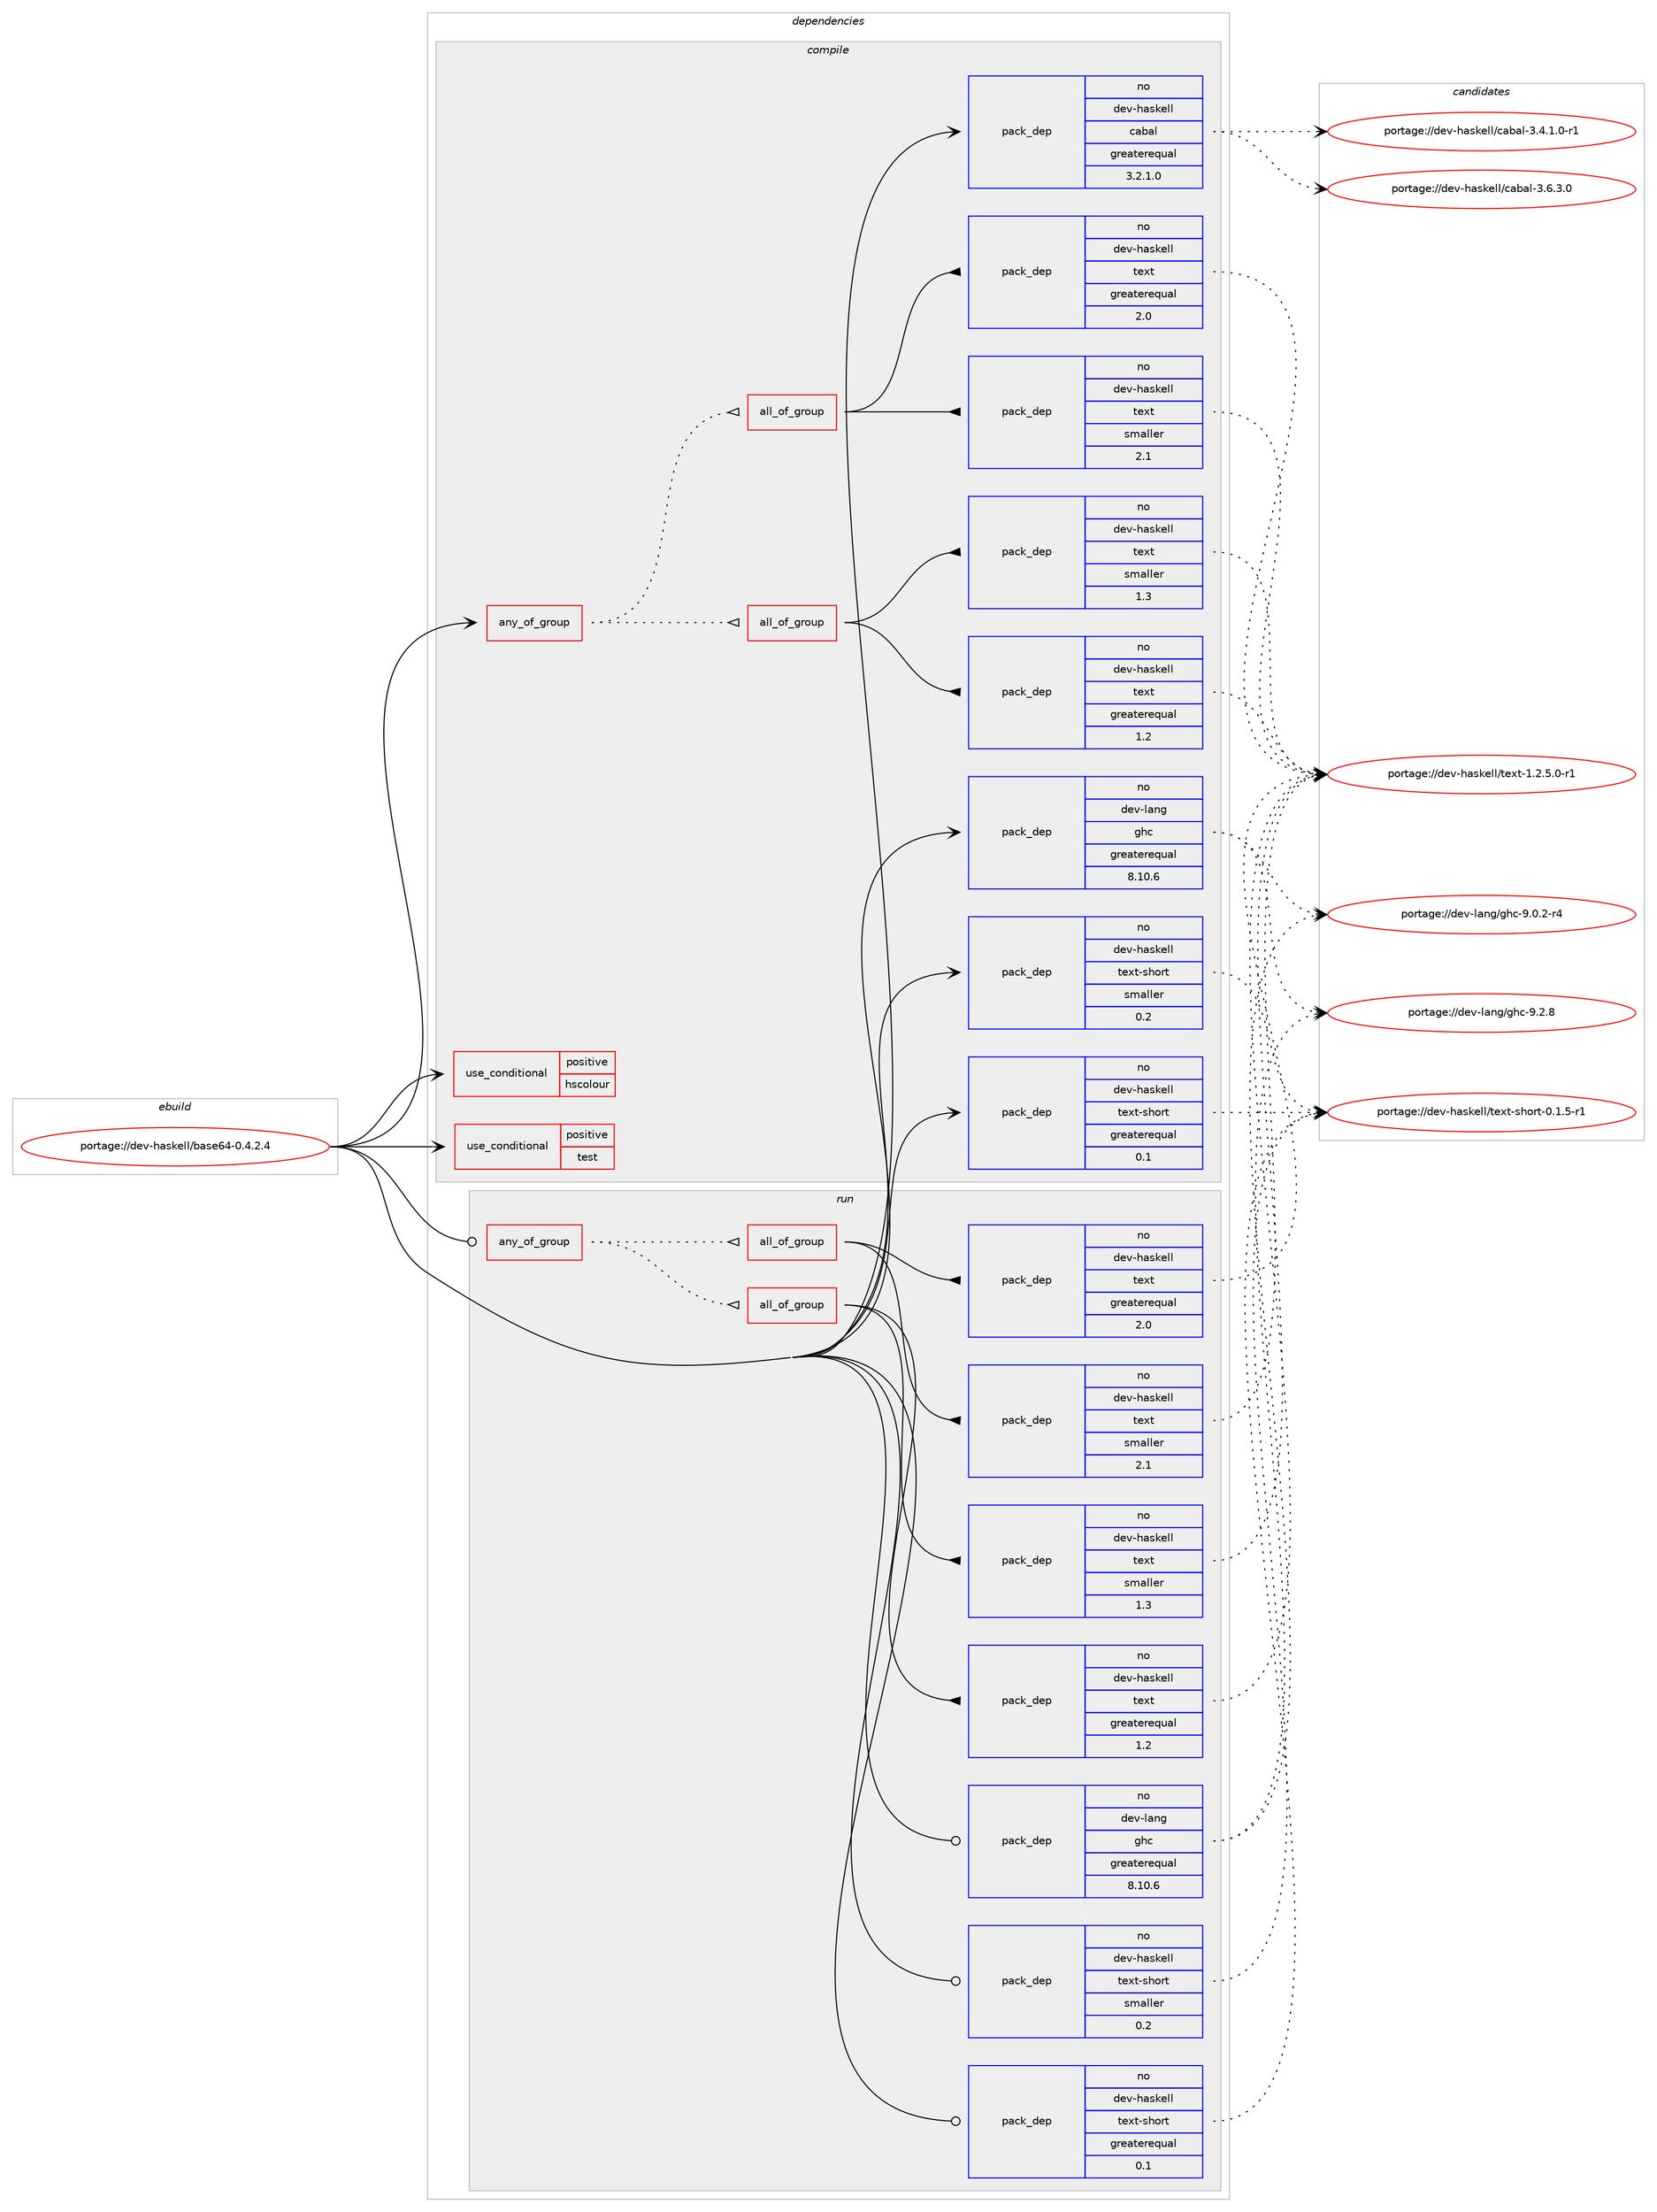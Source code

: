 digraph prolog {

# *************
# Graph options
# *************

newrank=true;
concentrate=true;
compound=true;
graph [rankdir=LR,fontname=Helvetica,fontsize=10,ranksep=1.5];#, ranksep=2.5, nodesep=0.2];
edge  [arrowhead=vee];
node  [fontname=Helvetica,fontsize=10];

# **********
# The ebuild
# **********

subgraph cluster_leftcol {
color=gray;
rank=same;
label=<<i>ebuild</i>>;
id [label="portage://dev-haskell/base64-0.4.2.4", color=red, width=4, href="../dev-haskell/base64-0.4.2.4.svg"];
}

# ****************
# The dependencies
# ****************

subgraph cluster_midcol {
color=gray;
label=<<i>dependencies</i>>;
subgraph cluster_compile {
fillcolor="#eeeeee";
style=filled;
label=<<i>compile</i>>;
subgraph any872 {
dependency35051 [label=<<TABLE BORDER="0" CELLBORDER="1" CELLSPACING="0" CELLPADDING="4"><TR><TD CELLPADDING="10">any_of_group</TD></TR></TABLE>>, shape=none, color=red];subgraph all66 {
dependency35052 [label=<<TABLE BORDER="0" CELLBORDER="1" CELLSPACING="0" CELLPADDING="4"><TR><TD CELLPADDING="10">all_of_group</TD></TR></TABLE>>, shape=none, color=red];subgraph pack14617 {
dependency35053 [label=<<TABLE BORDER="0" CELLBORDER="1" CELLSPACING="0" CELLPADDING="4" WIDTH="220"><TR><TD ROWSPAN="6" CELLPADDING="30">pack_dep</TD></TR><TR><TD WIDTH="110">no</TD></TR><TR><TD>dev-haskell</TD></TR><TR><TD>text</TD></TR><TR><TD>greaterequal</TD></TR><TR><TD>1.2</TD></TR></TABLE>>, shape=none, color=blue];
}
dependency35052:e -> dependency35053:w [weight=20,style="solid",arrowhead="inv"];
subgraph pack14618 {
dependency35054 [label=<<TABLE BORDER="0" CELLBORDER="1" CELLSPACING="0" CELLPADDING="4" WIDTH="220"><TR><TD ROWSPAN="6" CELLPADDING="30">pack_dep</TD></TR><TR><TD WIDTH="110">no</TD></TR><TR><TD>dev-haskell</TD></TR><TR><TD>text</TD></TR><TR><TD>smaller</TD></TR><TR><TD>1.3</TD></TR></TABLE>>, shape=none, color=blue];
}
dependency35052:e -> dependency35054:w [weight=20,style="solid",arrowhead="inv"];
}
dependency35051:e -> dependency35052:w [weight=20,style="dotted",arrowhead="oinv"];
subgraph all67 {
dependency35055 [label=<<TABLE BORDER="0" CELLBORDER="1" CELLSPACING="0" CELLPADDING="4"><TR><TD CELLPADDING="10">all_of_group</TD></TR></TABLE>>, shape=none, color=red];subgraph pack14619 {
dependency35056 [label=<<TABLE BORDER="0" CELLBORDER="1" CELLSPACING="0" CELLPADDING="4" WIDTH="220"><TR><TD ROWSPAN="6" CELLPADDING="30">pack_dep</TD></TR><TR><TD WIDTH="110">no</TD></TR><TR><TD>dev-haskell</TD></TR><TR><TD>text</TD></TR><TR><TD>greaterequal</TD></TR><TR><TD>2.0</TD></TR></TABLE>>, shape=none, color=blue];
}
dependency35055:e -> dependency35056:w [weight=20,style="solid",arrowhead="inv"];
subgraph pack14620 {
dependency35057 [label=<<TABLE BORDER="0" CELLBORDER="1" CELLSPACING="0" CELLPADDING="4" WIDTH="220"><TR><TD ROWSPAN="6" CELLPADDING="30">pack_dep</TD></TR><TR><TD WIDTH="110">no</TD></TR><TR><TD>dev-haskell</TD></TR><TR><TD>text</TD></TR><TR><TD>smaller</TD></TR><TR><TD>2.1</TD></TR></TABLE>>, shape=none, color=blue];
}
dependency35055:e -> dependency35057:w [weight=20,style="solid",arrowhead="inv"];
}
dependency35051:e -> dependency35055:w [weight=20,style="dotted",arrowhead="oinv"];
}
id:e -> dependency35051:w [weight=20,style="solid",arrowhead="vee"];
subgraph cond19499 {
dependency35058 [label=<<TABLE BORDER="0" CELLBORDER="1" CELLSPACING="0" CELLPADDING="4"><TR><TD ROWSPAN="3" CELLPADDING="10">use_conditional</TD></TR><TR><TD>positive</TD></TR><TR><TD>hscolour</TD></TR></TABLE>>, shape=none, color=red];
# *** BEGIN UNKNOWN DEPENDENCY TYPE (TODO) ***
# dependency35058 -> package_dependency(portage://dev-haskell/base64-0.4.2.4,install,no,dev-haskell,hscolour,none,[,,],[],[])
# *** END UNKNOWN DEPENDENCY TYPE (TODO) ***

}
id:e -> dependency35058:w [weight=20,style="solid",arrowhead="vee"];
subgraph cond19500 {
dependency35059 [label=<<TABLE BORDER="0" CELLBORDER="1" CELLSPACING="0" CELLPADDING="4"><TR><TD ROWSPAN="3" CELLPADDING="10">use_conditional</TD></TR><TR><TD>positive</TD></TR><TR><TD>test</TD></TR></TABLE>>, shape=none, color=red];
# *** BEGIN UNKNOWN DEPENDENCY TYPE (TODO) ***
# dependency35059 -> package_dependency(portage://dev-haskell/base64-0.4.2.4,install,no,dev-haskell,base64-bytestring,none,[,,],[],[])
# *** END UNKNOWN DEPENDENCY TYPE (TODO) ***

# *** BEGIN UNKNOWN DEPENDENCY TYPE (TODO) ***
# dependency35059 -> package_dependency(portage://dev-haskell/base64-0.4.2.4,install,no,dev-haskell,quickcheck,none,[,,],[],[])
# *** END UNKNOWN DEPENDENCY TYPE (TODO) ***

# *** BEGIN UNKNOWN DEPENDENCY TYPE (TODO) ***
# dependency35059 -> package_dependency(portage://dev-haskell/base64-0.4.2.4,install,no,dev-haskell,random-bytestring,none,[,,],[],[])
# *** END UNKNOWN DEPENDENCY TYPE (TODO) ***

# *** BEGIN UNKNOWN DEPENDENCY TYPE (TODO) ***
# dependency35059 -> package_dependency(portage://dev-haskell/base64-0.4.2.4,install,no,dev-haskell,tasty,none,[,,],[],[])
# *** END UNKNOWN DEPENDENCY TYPE (TODO) ***

# *** BEGIN UNKNOWN DEPENDENCY TYPE (TODO) ***
# dependency35059 -> package_dependency(portage://dev-haskell/base64-0.4.2.4,install,no,dev-haskell,tasty-hunit,none,[,,],[],[])
# *** END UNKNOWN DEPENDENCY TYPE (TODO) ***

# *** BEGIN UNKNOWN DEPENDENCY TYPE (TODO) ***
# dependency35059 -> package_dependency(portage://dev-haskell/base64-0.4.2.4,install,no,dev-haskell,tasty-quickcheck,none,[,,],[],[])
# *** END UNKNOWN DEPENDENCY TYPE (TODO) ***

# *** BEGIN UNKNOWN DEPENDENCY TYPE (TODO) ***
# dependency35059 -> package_dependency(portage://dev-haskell/base64-0.4.2.4,install,no,dev-haskell,text,none,[,,],[],[])
# *** END UNKNOWN DEPENDENCY TYPE (TODO) ***

}
id:e -> dependency35059:w [weight=20,style="solid",arrowhead="vee"];
subgraph pack14621 {
dependency35060 [label=<<TABLE BORDER="0" CELLBORDER="1" CELLSPACING="0" CELLPADDING="4" WIDTH="220"><TR><TD ROWSPAN="6" CELLPADDING="30">pack_dep</TD></TR><TR><TD WIDTH="110">no</TD></TR><TR><TD>dev-haskell</TD></TR><TR><TD>cabal</TD></TR><TR><TD>greaterequal</TD></TR><TR><TD>3.2.1.0</TD></TR></TABLE>>, shape=none, color=blue];
}
id:e -> dependency35060:w [weight=20,style="solid",arrowhead="vee"];
# *** BEGIN UNKNOWN DEPENDENCY TYPE (TODO) ***
# id -> package_dependency(portage://dev-haskell/base64-0.4.2.4,install,no,dev-haskell,text,none,[,,],any_same_slot,[use(optenable(profile),none)])
# *** END UNKNOWN DEPENDENCY TYPE (TODO) ***

subgraph pack14622 {
dependency35061 [label=<<TABLE BORDER="0" CELLBORDER="1" CELLSPACING="0" CELLPADDING="4" WIDTH="220"><TR><TD ROWSPAN="6" CELLPADDING="30">pack_dep</TD></TR><TR><TD WIDTH="110">no</TD></TR><TR><TD>dev-haskell</TD></TR><TR><TD>text-short</TD></TR><TR><TD>greaterequal</TD></TR><TR><TD>0.1</TD></TR></TABLE>>, shape=none, color=blue];
}
id:e -> dependency35061:w [weight=20,style="solid",arrowhead="vee"];
subgraph pack14623 {
dependency35062 [label=<<TABLE BORDER="0" CELLBORDER="1" CELLSPACING="0" CELLPADDING="4" WIDTH="220"><TR><TD ROWSPAN="6" CELLPADDING="30">pack_dep</TD></TR><TR><TD WIDTH="110">no</TD></TR><TR><TD>dev-haskell</TD></TR><TR><TD>text-short</TD></TR><TR><TD>smaller</TD></TR><TR><TD>0.2</TD></TR></TABLE>>, shape=none, color=blue];
}
id:e -> dependency35062:w [weight=20,style="solid",arrowhead="vee"];
subgraph pack14624 {
dependency35063 [label=<<TABLE BORDER="0" CELLBORDER="1" CELLSPACING="0" CELLPADDING="4" WIDTH="220"><TR><TD ROWSPAN="6" CELLPADDING="30">pack_dep</TD></TR><TR><TD WIDTH="110">no</TD></TR><TR><TD>dev-lang</TD></TR><TR><TD>ghc</TD></TR><TR><TD>greaterequal</TD></TR><TR><TD>8.10.6</TD></TR></TABLE>>, shape=none, color=blue];
}
id:e -> dependency35063:w [weight=20,style="solid",arrowhead="vee"];
}
subgraph cluster_compileandrun {
fillcolor="#eeeeee";
style=filled;
label=<<i>compile and run</i>>;
}
subgraph cluster_run {
fillcolor="#eeeeee";
style=filled;
label=<<i>run</i>>;
subgraph any873 {
dependency35064 [label=<<TABLE BORDER="0" CELLBORDER="1" CELLSPACING="0" CELLPADDING="4"><TR><TD CELLPADDING="10">any_of_group</TD></TR></TABLE>>, shape=none, color=red];subgraph all68 {
dependency35065 [label=<<TABLE BORDER="0" CELLBORDER="1" CELLSPACING="0" CELLPADDING="4"><TR><TD CELLPADDING="10">all_of_group</TD></TR></TABLE>>, shape=none, color=red];subgraph pack14625 {
dependency35066 [label=<<TABLE BORDER="0" CELLBORDER="1" CELLSPACING="0" CELLPADDING="4" WIDTH="220"><TR><TD ROWSPAN="6" CELLPADDING="30">pack_dep</TD></TR><TR><TD WIDTH="110">no</TD></TR><TR><TD>dev-haskell</TD></TR><TR><TD>text</TD></TR><TR><TD>greaterequal</TD></TR><TR><TD>1.2</TD></TR></TABLE>>, shape=none, color=blue];
}
dependency35065:e -> dependency35066:w [weight=20,style="solid",arrowhead="inv"];
subgraph pack14626 {
dependency35067 [label=<<TABLE BORDER="0" CELLBORDER="1" CELLSPACING="0" CELLPADDING="4" WIDTH="220"><TR><TD ROWSPAN="6" CELLPADDING="30">pack_dep</TD></TR><TR><TD WIDTH="110">no</TD></TR><TR><TD>dev-haskell</TD></TR><TR><TD>text</TD></TR><TR><TD>smaller</TD></TR><TR><TD>1.3</TD></TR></TABLE>>, shape=none, color=blue];
}
dependency35065:e -> dependency35067:w [weight=20,style="solid",arrowhead="inv"];
}
dependency35064:e -> dependency35065:w [weight=20,style="dotted",arrowhead="oinv"];
subgraph all69 {
dependency35068 [label=<<TABLE BORDER="0" CELLBORDER="1" CELLSPACING="0" CELLPADDING="4"><TR><TD CELLPADDING="10">all_of_group</TD></TR></TABLE>>, shape=none, color=red];subgraph pack14627 {
dependency35069 [label=<<TABLE BORDER="0" CELLBORDER="1" CELLSPACING="0" CELLPADDING="4" WIDTH="220"><TR><TD ROWSPAN="6" CELLPADDING="30">pack_dep</TD></TR><TR><TD WIDTH="110">no</TD></TR><TR><TD>dev-haskell</TD></TR><TR><TD>text</TD></TR><TR><TD>greaterequal</TD></TR><TR><TD>2.0</TD></TR></TABLE>>, shape=none, color=blue];
}
dependency35068:e -> dependency35069:w [weight=20,style="solid",arrowhead="inv"];
subgraph pack14628 {
dependency35070 [label=<<TABLE BORDER="0" CELLBORDER="1" CELLSPACING="0" CELLPADDING="4" WIDTH="220"><TR><TD ROWSPAN="6" CELLPADDING="30">pack_dep</TD></TR><TR><TD WIDTH="110">no</TD></TR><TR><TD>dev-haskell</TD></TR><TR><TD>text</TD></TR><TR><TD>smaller</TD></TR><TR><TD>2.1</TD></TR></TABLE>>, shape=none, color=blue];
}
dependency35068:e -> dependency35070:w [weight=20,style="solid",arrowhead="inv"];
}
dependency35064:e -> dependency35068:w [weight=20,style="dotted",arrowhead="oinv"];
}
id:e -> dependency35064:w [weight=20,style="solid",arrowhead="odot"];
# *** BEGIN UNKNOWN DEPENDENCY TYPE (TODO) ***
# id -> package_dependency(portage://dev-haskell/base64-0.4.2.4,run,no,dev-haskell,text,none,[,,],any_same_slot,[use(optenable(profile),none)])
# *** END UNKNOWN DEPENDENCY TYPE (TODO) ***

subgraph pack14629 {
dependency35071 [label=<<TABLE BORDER="0" CELLBORDER="1" CELLSPACING="0" CELLPADDING="4" WIDTH="220"><TR><TD ROWSPAN="6" CELLPADDING="30">pack_dep</TD></TR><TR><TD WIDTH="110">no</TD></TR><TR><TD>dev-haskell</TD></TR><TR><TD>text-short</TD></TR><TR><TD>greaterequal</TD></TR><TR><TD>0.1</TD></TR></TABLE>>, shape=none, color=blue];
}
id:e -> dependency35071:w [weight=20,style="solid",arrowhead="odot"];
subgraph pack14630 {
dependency35072 [label=<<TABLE BORDER="0" CELLBORDER="1" CELLSPACING="0" CELLPADDING="4" WIDTH="220"><TR><TD ROWSPAN="6" CELLPADDING="30">pack_dep</TD></TR><TR><TD WIDTH="110">no</TD></TR><TR><TD>dev-haskell</TD></TR><TR><TD>text-short</TD></TR><TR><TD>smaller</TD></TR><TR><TD>0.2</TD></TR></TABLE>>, shape=none, color=blue];
}
id:e -> dependency35072:w [weight=20,style="solid",arrowhead="odot"];
subgraph pack14631 {
dependency35073 [label=<<TABLE BORDER="0" CELLBORDER="1" CELLSPACING="0" CELLPADDING="4" WIDTH="220"><TR><TD ROWSPAN="6" CELLPADDING="30">pack_dep</TD></TR><TR><TD WIDTH="110">no</TD></TR><TR><TD>dev-lang</TD></TR><TR><TD>ghc</TD></TR><TR><TD>greaterequal</TD></TR><TR><TD>8.10.6</TD></TR></TABLE>>, shape=none, color=blue];
}
id:e -> dependency35073:w [weight=20,style="solid",arrowhead="odot"];
# *** BEGIN UNKNOWN DEPENDENCY TYPE (TODO) ***
# id -> package_dependency(portage://dev-haskell/base64-0.4.2.4,run,no,dev-lang,ghc,none,[,,],any_same_slot,[use(optenable(profile),none)])
# *** END UNKNOWN DEPENDENCY TYPE (TODO) ***

}
}

# **************
# The candidates
# **************

subgraph cluster_choices {
rank=same;
color=gray;
label=<<i>candidates</i>>;

subgraph choice14617 {
color=black;
nodesep=1;
choice10010111845104971151071011081084711610112011645494650465346484511449 [label="portage://dev-haskell/text-1.2.5.0-r1", color=red, width=4,href="../dev-haskell/text-1.2.5.0-r1.svg"];
dependency35053:e -> choice10010111845104971151071011081084711610112011645494650465346484511449:w [style=dotted,weight="100"];
}
subgraph choice14618 {
color=black;
nodesep=1;
choice10010111845104971151071011081084711610112011645494650465346484511449 [label="portage://dev-haskell/text-1.2.5.0-r1", color=red, width=4,href="../dev-haskell/text-1.2.5.0-r1.svg"];
dependency35054:e -> choice10010111845104971151071011081084711610112011645494650465346484511449:w [style=dotted,weight="100"];
}
subgraph choice14619 {
color=black;
nodesep=1;
choice10010111845104971151071011081084711610112011645494650465346484511449 [label="portage://dev-haskell/text-1.2.5.0-r1", color=red, width=4,href="../dev-haskell/text-1.2.5.0-r1.svg"];
dependency35056:e -> choice10010111845104971151071011081084711610112011645494650465346484511449:w [style=dotted,weight="100"];
}
subgraph choice14620 {
color=black;
nodesep=1;
choice10010111845104971151071011081084711610112011645494650465346484511449 [label="portage://dev-haskell/text-1.2.5.0-r1", color=red, width=4,href="../dev-haskell/text-1.2.5.0-r1.svg"];
dependency35057:e -> choice10010111845104971151071011081084711610112011645494650465346484511449:w [style=dotted,weight="100"];
}
subgraph choice14621 {
color=black;
nodesep=1;
choice1001011184510497115107101108108479997989710845514652464946484511449 [label="portage://dev-haskell/cabal-3.4.1.0-r1", color=red, width=4,href="../dev-haskell/cabal-3.4.1.0-r1.svg"];
choice100101118451049711510710110810847999798971084551465446514648 [label="portage://dev-haskell/cabal-3.6.3.0", color=red, width=4,href="../dev-haskell/cabal-3.6.3.0.svg"];
dependency35060:e -> choice1001011184510497115107101108108479997989710845514652464946484511449:w [style=dotted,weight="100"];
dependency35060:e -> choice100101118451049711510710110810847999798971084551465446514648:w [style=dotted,weight="100"];
}
subgraph choice14622 {
color=black;
nodesep=1;
choice100101118451049711510710110810847116101120116451151041111141164548464946534511449 [label="portage://dev-haskell/text-short-0.1.5-r1", color=red, width=4,href="../dev-haskell/text-short-0.1.5-r1.svg"];
dependency35061:e -> choice100101118451049711510710110810847116101120116451151041111141164548464946534511449:w [style=dotted,weight="100"];
}
subgraph choice14623 {
color=black;
nodesep=1;
choice100101118451049711510710110810847116101120116451151041111141164548464946534511449 [label="portage://dev-haskell/text-short-0.1.5-r1", color=red, width=4,href="../dev-haskell/text-short-0.1.5-r1.svg"];
dependency35062:e -> choice100101118451049711510710110810847116101120116451151041111141164548464946534511449:w [style=dotted,weight="100"];
}
subgraph choice14624 {
color=black;
nodesep=1;
choice100101118451089711010347103104994557464846504511452 [label="portage://dev-lang/ghc-9.0.2-r4", color=red, width=4,href="../dev-lang/ghc-9.0.2-r4.svg"];
choice10010111845108971101034710310499455746504656 [label="portage://dev-lang/ghc-9.2.8", color=red, width=4,href="../dev-lang/ghc-9.2.8.svg"];
dependency35063:e -> choice100101118451089711010347103104994557464846504511452:w [style=dotted,weight="100"];
dependency35063:e -> choice10010111845108971101034710310499455746504656:w [style=dotted,weight="100"];
}
subgraph choice14625 {
color=black;
nodesep=1;
choice10010111845104971151071011081084711610112011645494650465346484511449 [label="portage://dev-haskell/text-1.2.5.0-r1", color=red, width=4,href="../dev-haskell/text-1.2.5.0-r1.svg"];
dependency35066:e -> choice10010111845104971151071011081084711610112011645494650465346484511449:w [style=dotted,weight="100"];
}
subgraph choice14626 {
color=black;
nodesep=1;
choice10010111845104971151071011081084711610112011645494650465346484511449 [label="portage://dev-haskell/text-1.2.5.0-r1", color=red, width=4,href="../dev-haskell/text-1.2.5.0-r1.svg"];
dependency35067:e -> choice10010111845104971151071011081084711610112011645494650465346484511449:w [style=dotted,weight="100"];
}
subgraph choice14627 {
color=black;
nodesep=1;
choice10010111845104971151071011081084711610112011645494650465346484511449 [label="portage://dev-haskell/text-1.2.5.0-r1", color=red, width=4,href="../dev-haskell/text-1.2.5.0-r1.svg"];
dependency35069:e -> choice10010111845104971151071011081084711610112011645494650465346484511449:w [style=dotted,weight="100"];
}
subgraph choice14628 {
color=black;
nodesep=1;
choice10010111845104971151071011081084711610112011645494650465346484511449 [label="portage://dev-haskell/text-1.2.5.0-r1", color=red, width=4,href="../dev-haskell/text-1.2.5.0-r1.svg"];
dependency35070:e -> choice10010111845104971151071011081084711610112011645494650465346484511449:w [style=dotted,weight="100"];
}
subgraph choice14629 {
color=black;
nodesep=1;
choice100101118451049711510710110810847116101120116451151041111141164548464946534511449 [label="portage://dev-haskell/text-short-0.1.5-r1", color=red, width=4,href="../dev-haskell/text-short-0.1.5-r1.svg"];
dependency35071:e -> choice100101118451049711510710110810847116101120116451151041111141164548464946534511449:w [style=dotted,weight="100"];
}
subgraph choice14630 {
color=black;
nodesep=1;
choice100101118451049711510710110810847116101120116451151041111141164548464946534511449 [label="portage://dev-haskell/text-short-0.1.5-r1", color=red, width=4,href="../dev-haskell/text-short-0.1.5-r1.svg"];
dependency35072:e -> choice100101118451049711510710110810847116101120116451151041111141164548464946534511449:w [style=dotted,weight="100"];
}
subgraph choice14631 {
color=black;
nodesep=1;
choice100101118451089711010347103104994557464846504511452 [label="portage://dev-lang/ghc-9.0.2-r4", color=red, width=4,href="../dev-lang/ghc-9.0.2-r4.svg"];
choice10010111845108971101034710310499455746504656 [label="portage://dev-lang/ghc-9.2.8", color=red, width=4,href="../dev-lang/ghc-9.2.8.svg"];
dependency35073:e -> choice100101118451089711010347103104994557464846504511452:w [style=dotted,weight="100"];
dependency35073:e -> choice10010111845108971101034710310499455746504656:w [style=dotted,weight="100"];
}
}

}
